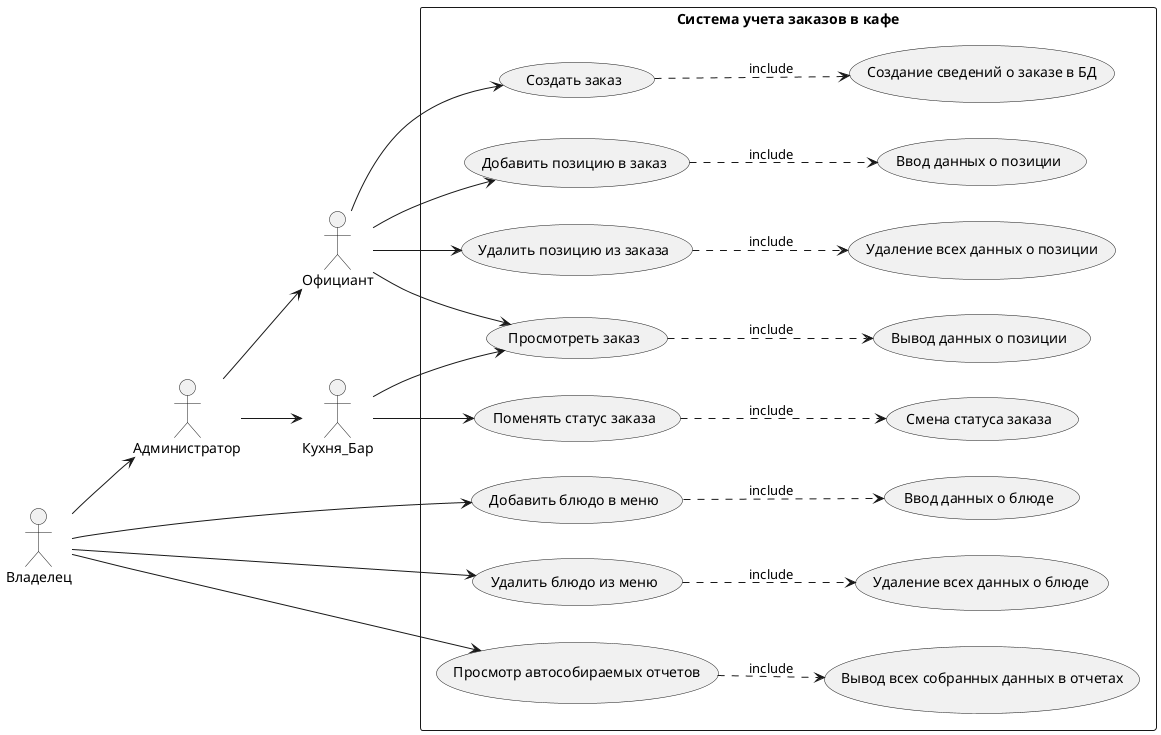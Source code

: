 @startuml use_case
left to right direction

actor Официант
actor Кухня_Бар
actor Администратор
actor Владелец

rectangle "Система учета заказов в кафе" {
  usecase "Создать заказ" as UC1
  usecase "Добавить позицию в заказ" as UC2
  usecase "Удалить позицию из заказа" as UC3
  usecase "Просмотреть заказ" as UC4
  usecase "Поменять статус заказа" as UC5
  
  usecase "Создание сведений о заказе в БД" as UC6
  usecase "Ввод данных о позиции" as UC7
  usecase "Удаление всех данных о позиции" as UC8
  usecase "Вывод данных о позиции" as UC9
  usecase "Смена статуса заказа" as UC10
  
  usecase "Добавить блюдо в меню" as UC11
  usecase "Удалить блюдо из меню" as UC12
  usecase "Просмотр автособираемых отчетов" as UC13
  
  usecase "Ввод данных о блюде" as UC14
  usecase "Удаление всех данных о блюде" as UC15
  usecase "Вывод всех собранных данных в отчетах" as UC16
}

' Связи актеров с основными use cases
Официант --> UC1
Официант --> UC2
Официант --> UC3
Официант --> UC4

Кухня_Бар --> UC4
Кухня_Бар --> UC5

Администратор --> Кухня_Бар
Администратор --> Официант

Владелец --> UC11
Владелец --> UC12
Владелец --> UC13
Владелец --> Администратор

' Внутренние связи между use cases
UC1 ..> UC6 : include
UC2 ..> UC7 : include
UC3 ..> UC8 : include
UC4 ..> UC9 : include
UC5 ..> UC10 : include

UC11 ..> UC14 : include
UC12 ..> UC15 : include
UC13 ..> UC16 : include